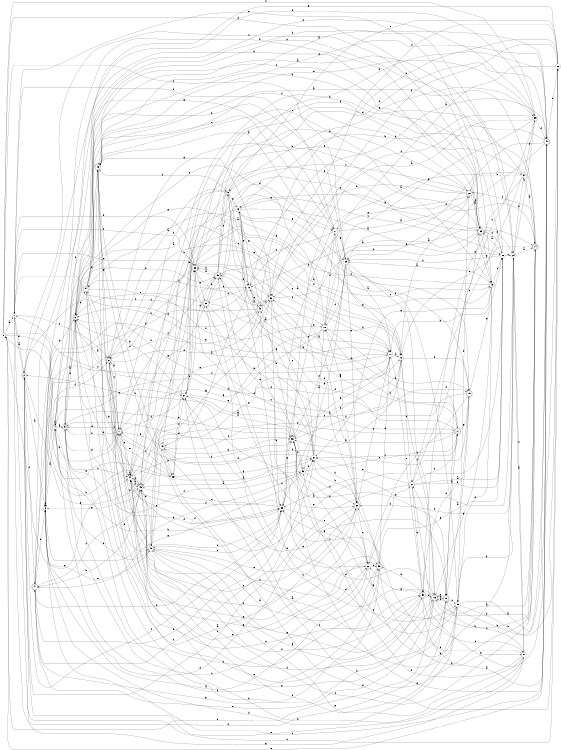 digraph n45_9 {
__start0 [label="" shape="none"];

rankdir=LR;
size="8,5";

s0 [style="filled", color="black", fillcolor="white" shape="circle", label="0"];
s1 [style="filled", color="black", fillcolor="white" shape="circle", label="1"];
s2 [style="rounded,filled", color="black", fillcolor="white" shape="doublecircle", label="2"];
s3 [style="filled", color="black", fillcolor="white" shape="circle", label="3"];
s4 [style="filled", color="black", fillcolor="white" shape="circle", label="4"];
s5 [style="rounded,filled", color="black", fillcolor="white" shape="doublecircle", label="5"];
s6 [style="rounded,filled", color="black", fillcolor="white" shape="doublecircle", label="6"];
s7 [style="rounded,filled", color="black", fillcolor="white" shape="doublecircle", label="7"];
s8 [style="rounded,filled", color="black", fillcolor="white" shape="doublecircle", label="8"];
s9 [style="filled", color="black", fillcolor="white" shape="circle", label="9"];
s10 [style="filled", color="black", fillcolor="white" shape="circle", label="10"];
s11 [style="filled", color="black", fillcolor="white" shape="circle", label="11"];
s12 [style="filled", color="black", fillcolor="white" shape="circle", label="12"];
s13 [style="rounded,filled", color="black", fillcolor="white" shape="doublecircle", label="13"];
s14 [style="rounded,filled", color="black", fillcolor="white" shape="doublecircle", label="14"];
s15 [style="rounded,filled", color="black", fillcolor="white" shape="doublecircle", label="15"];
s16 [style="rounded,filled", color="black", fillcolor="white" shape="doublecircle", label="16"];
s17 [style="rounded,filled", color="black", fillcolor="white" shape="doublecircle", label="17"];
s18 [style="filled", color="black", fillcolor="white" shape="circle", label="18"];
s19 [style="rounded,filled", color="black", fillcolor="white" shape="doublecircle", label="19"];
s20 [style="filled", color="black", fillcolor="white" shape="circle", label="20"];
s21 [style="filled", color="black", fillcolor="white" shape="circle", label="21"];
s22 [style="filled", color="black", fillcolor="white" shape="circle", label="22"];
s23 [style="rounded,filled", color="black", fillcolor="white" shape="doublecircle", label="23"];
s24 [style="filled", color="black", fillcolor="white" shape="circle", label="24"];
s25 [style="filled", color="black", fillcolor="white" shape="circle", label="25"];
s26 [style="filled", color="black", fillcolor="white" shape="circle", label="26"];
s27 [style="filled", color="black", fillcolor="white" shape="circle", label="27"];
s28 [style="rounded,filled", color="black", fillcolor="white" shape="doublecircle", label="28"];
s29 [style="filled", color="black", fillcolor="white" shape="circle", label="29"];
s30 [style="rounded,filled", color="black", fillcolor="white" shape="doublecircle", label="30"];
s31 [style="filled", color="black", fillcolor="white" shape="circle", label="31"];
s32 [style="filled", color="black", fillcolor="white" shape="circle", label="32"];
s33 [style="filled", color="black", fillcolor="white" shape="circle", label="33"];
s34 [style="filled", color="black", fillcolor="white" shape="circle", label="34"];
s35 [style="filled", color="black", fillcolor="white" shape="circle", label="35"];
s36 [style="filled", color="black", fillcolor="white" shape="circle", label="36"];
s37 [style="filled", color="black", fillcolor="white" shape="circle", label="37"];
s38 [style="filled", color="black", fillcolor="white" shape="circle", label="38"];
s39 [style="rounded,filled", color="black", fillcolor="white" shape="doublecircle", label="39"];
s40 [style="rounded,filled", color="black", fillcolor="white" shape="doublecircle", label="40"];
s41 [style="rounded,filled", color="black", fillcolor="white" shape="doublecircle", label="41"];
s42 [style="rounded,filled", color="black", fillcolor="white" shape="doublecircle", label="42"];
s43 [style="filled", color="black", fillcolor="white" shape="circle", label="43"];
s44 [style="filled", color="black", fillcolor="white" shape="circle", label="44"];
s45 [style="filled", color="black", fillcolor="white" shape="circle", label="45"];
s46 [style="filled", color="black", fillcolor="white" shape="circle", label="46"];
s47 [style="rounded,filled", color="black", fillcolor="white" shape="doublecircle", label="47"];
s48 [style="filled", color="black", fillcolor="white" shape="circle", label="48"];
s49 [style="rounded,filled", color="black", fillcolor="white" shape="doublecircle", label="49"];
s50 [style="rounded,filled", color="black", fillcolor="white" shape="doublecircle", label="50"];
s51 [style="filled", color="black", fillcolor="white" shape="circle", label="51"];
s52 [style="filled", color="black", fillcolor="white" shape="circle", label="52"];
s53 [style="rounded,filled", color="black", fillcolor="white" shape="doublecircle", label="53"];
s54 [style="rounded,filled", color="black", fillcolor="white" shape="doublecircle", label="54"];
s55 [style="filled", color="black", fillcolor="white" shape="circle", label="55"];
s0 -> s1 [label="a"];
s0 -> s7 [label="b"];
s0 -> s29 [label="c"];
s0 -> s23 [label="d"];
s0 -> s44 [label="e"];
s0 -> s35 [label="f"];
s0 -> s55 [label="g"];
s1 -> s2 [label="a"];
s1 -> s38 [label="b"];
s1 -> s8 [label="c"];
s1 -> s16 [label="d"];
s1 -> s46 [label="e"];
s1 -> s38 [label="f"];
s1 -> s51 [label="g"];
s2 -> s3 [label="a"];
s2 -> s46 [label="b"];
s2 -> s33 [label="c"];
s2 -> s1 [label="d"];
s2 -> s45 [label="e"];
s2 -> s47 [label="f"];
s2 -> s11 [label="g"];
s3 -> s4 [label="a"];
s3 -> s23 [label="b"];
s3 -> s41 [label="c"];
s3 -> s6 [label="d"];
s3 -> s48 [label="e"];
s3 -> s8 [label="f"];
s3 -> s3 [label="g"];
s4 -> s5 [label="a"];
s4 -> s4 [label="b"];
s4 -> s20 [label="c"];
s4 -> s12 [label="d"];
s4 -> s13 [label="e"];
s4 -> s53 [label="f"];
s4 -> s37 [label="g"];
s5 -> s6 [label="a"];
s5 -> s53 [label="b"];
s5 -> s44 [label="c"];
s5 -> s7 [label="d"];
s5 -> s36 [label="e"];
s5 -> s52 [label="f"];
s5 -> s32 [label="g"];
s6 -> s7 [label="a"];
s6 -> s40 [label="b"];
s6 -> s54 [label="c"];
s6 -> s35 [label="d"];
s6 -> s5 [label="e"];
s6 -> s24 [label="f"];
s6 -> s45 [label="g"];
s7 -> s8 [label="a"];
s7 -> s44 [label="b"];
s7 -> s40 [label="c"];
s7 -> s37 [label="d"];
s7 -> s5 [label="e"];
s7 -> s5 [label="f"];
s7 -> s20 [label="g"];
s8 -> s9 [label="a"];
s8 -> s38 [label="b"];
s8 -> s7 [label="c"];
s8 -> s50 [label="d"];
s8 -> s42 [label="e"];
s8 -> s33 [label="f"];
s8 -> s53 [label="g"];
s9 -> s10 [label="a"];
s9 -> s48 [label="b"];
s9 -> s10 [label="c"];
s9 -> s7 [label="d"];
s9 -> s43 [label="e"];
s9 -> s13 [label="f"];
s9 -> s35 [label="g"];
s10 -> s11 [label="a"];
s10 -> s49 [label="b"];
s10 -> s3 [label="c"];
s10 -> s39 [label="d"];
s10 -> s42 [label="e"];
s10 -> s41 [label="f"];
s10 -> s17 [label="g"];
s11 -> s12 [label="a"];
s11 -> s30 [label="b"];
s11 -> s47 [label="c"];
s11 -> s48 [label="d"];
s11 -> s50 [label="e"];
s11 -> s38 [label="f"];
s11 -> s40 [label="g"];
s12 -> s13 [label="a"];
s12 -> s19 [label="b"];
s12 -> s21 [label="c"];
s12 -> s33 [label="d"];
s12 -> s8 [label="e"];
s12 -> s36 [label="f"];
s12 -> s36 [label="g"];
s13 -> s14 [label="a"];
s13 -> s55 [label="b"];
s13 -> s44 [label="c"];
s13 -> s41 [label="d"];
s13 -> s46 [label="e"];
s13 -> s48 [label="f"];
s13 -> s8 [label="g"];
s14 -> s15 [label="a"];
s14 -> s21 [label="b"];
s14 -> s45 [label="c"];
s14 -> s38 [label="d"];
s14 -> s12 [label="e"];
s14 -> s28 [label="f"];
s14 -> s43 [label="g"];
s15 -> s16 [label="a"];
s15 -> s5 [label="b"];
s15 -> s0 [label="c"];
s15 -> s14 [label="d"];
s15 -> s47 [label="e"];
s15 -> s12 [label="f"];
s15 -> s20 [label="g"];
s16 -> s17 [label="a"];
s16 -> s41 [label="b"];
s16 -> s25 [label="c"];
s16 -> s15 [label="d"];
s16 -> s15 [label="e"];
s16 -> s44 [label="f"];
s16 -> s7 [label="g"];
s17 -> s2 [label="a"];
s17 -> s18 [label="b"];
s17 -> s31 [label="c"];
s17 -> s9 [label="d"];
s17 -> s45 [label="e"];
s17 -> s40 [label="f"];
s17 -> s19 [label="g"];
s18 -> s14 [label="a"];
s18 -> s12 [label="b"];
s18 -> s4 [label="c"];
s18 -> s19 [label="d"];
s18 -> s44 [label="e"];
s18 -> s27 [label="f"];
s18 -> s7 [label="g"];
s19 -> s16 [label="a"];
s19 -> s20 [label="b"];
s19 -> s6 [label="c"];
s19 -> s50 [label="d"];
s19 -> s22 [label="e"];
s19 -> s7 [label="f"];
s19 -> s54 [label="g"];
s20 -> s3 [label="a"];
s20 -> s21 [label="b"];
s20 -> s53 [label="c"];
s20 -> s24 [label="d"];
s20 -> s39 [label="e"];
s20 -> s36 [label="f"];
s20 -> s33 [label="g"];
s21 -> s22 [label="a"];
s21 -> s22 [label="b"];
s21 -> s2 [label="c"];
s21 -> s23 [label="d"];
s21 -> s31 [label="e"];
s21 -> s17 [label="f"];
s21 -> s50 [label="g"];
s22 -> s23 [label="a"];
s22 -> s6 [label="b"];
s22 -> s24 [label="c"];
s22 -> s23 [label="d"];
s22 -> s44 [label="e"];
s22 -> s29 [label="f"];
s22 -> s53 [label="g"];
s23 -> s10 [label="a"];
s23 -> s8 [label="b"];
s23 -> s2 [label="c"];
s23 -> s24 [label="d"];
s23 -> s55 [label="e"];
s23 -> s6 [label="f"];
s23 -> s46 [label="g"];
s24 -> s14 [label="a"];
s24 -> s25 [label="b"];
s24 -> s35 [label="c"];
s24 -> s30 [label="d"];
s24 -> s33 [label="e"];
s24 -> s51 [label="f"];
s24 -> s34 [label="g"];
s25 -> s26 [label="a"];
s25 -> s26 [label="b"];
s25 -> s37 [label="c"];
s25 -> s3 [label="d"];
s25 -> s44 [label="e"];
s25 -> s28 [label="f"];
s25 -> s36 [label="g"];
s26 -> s27 [label="a"];
s26 -> s42 [label="b"];
s26 -> s2 [label="c"];
s26 -> s32 [label="d"];
s26 -> s9 [label="e"];
s26 -> s32 [label="f"];
s26 -> s5 [label="g"];
s27 -> s28 [label="a"];
s27 -> s40 [label="b"];
s27 -> s33 [label="c"];
s27 -> s1 [label="d"];
s27 -> s29 [label="e"];
s27 -> s25 [label="f"];
s27 -> s11 [label="g"];
s28 -> s23 [label="a"];
s28 -> s10 [label="b"];
s28 -> s9 [label="c"];
s28 -> s29 [label="d"];
s28 -> s37 [label="e"];
s28 -> s13 [label="f"];
s28 -> s32 [label="g"];
s29 -> s11 [label="a"];
s29 -> s6 [label="b"];
s29 -> s15 [label="c"];
s29 -> s18 [label="d"];
s29 -> s30 [label="e"];
s29 -> s36 [label="f"];
s29 -> s52 [label="g"];
s30 -> s6 [label="a"];
s30 -> s31 [label="b"];
s30 -> s20 [label="c"];
s30 -> s3 [label="d"];
s30 -> s44 [label="e"];
s30 -> s44 [label="f"];
s30 -> s18 [label="g"];
s31 -> s18 [label="a"];
s31 -> s30 [label="b"];
s31 -> s32 [label="c"];
s31 -> s49 [label="d"];
s31 -> s38 [label="e"];
s31 -> s38 [label="f"];
s31 -> s43 [label="g"];
s32 -> s6 [label="a"];
s32 -> s33 [label="b"];
s32 -> s45 [label="c"];
s32 -> s23 [label="d"];
s32 -> s30 [label="e"];
s32 -> s54 [label="f"];
s32 -> s13 [label="g"];
s33 -> s34 [label="a"];
s33 -> s4 [label="b"];
s33 -> s20 [label="c"];
s33 -> s44 [label="d"];
s33 -> s40 [label="e"];
s33 -> s48 [label="f"];
s33 -> s36 [label="g"];
s34 -> s14 [label="a"];
s34 -> s28 [label="b"];
s34 -> s21 [label="c"];
s34 -> s35 [label="d"];
s34 -> s45 [label="e"];
s34 -> s49 [label="f"];
s34 -> s50 [label="g"];
s35 -> s36 [label="a"];
s35 -> s43 [label="b"];
s35 -> s16 [label="c"];
s35 -> s41 [label="d"];
s35 -> s13 [label="e"];
s35 -> s4 [label="f"];
s35 -> s18 [label="g"];
s36 -> s37 [label="a"];
s36 -> s42 [label="b"];
s36 -> s52 [label="c"];
s36 -> s5 [label="d"];
s36 -> s11 [label="e"];
s36 -> s25 [label="f"];
s36 -> s41 [label="g"];
s37 -> s16 [label="a"];
s37 -> s14 [label="b"];
s37 -> s19 [label="c"];
s37 -> s27 [label="d"];
s37 -> s38 [label="e"];
s37 -> s1 [label="f"];
s37 -> s6 [label="g"];
s38 -> s12 [label="a"];
s38 -> s28 [label="b"];
s38 -> s11 [label="c"];
s38 -> s10 [label="d"];
s38 -> s1 [label="e"];
s38 -> s8 [label="f"];
s38 -> s39 [label="g"];
s39 -> s18 [label="a"];
s39 -> s17 [label="b"];
s39 -> s23 [label="c"];
s39 -> s30 [label="d"];
s39 -> s6 [label="e"];
s39 -> s40 [label="f"];
s39 -> s27 [label="g"];
s40 -> s38 [label="a"];
s40 -> s41 [label="b"];
s40 -> s9 [label="c"];
s40 -> s32 [label="d"];
s40 -> s41 [label="e"];
s40 -> s38 [label="f"];
s40 -> s37 [label="g"];
s41 -> s13 [label="a"];
s41 -> s26 [label="b"];
s41 -> s12 [label="c"];
s41 -> s29 [label="d"];
s41 -> s0 [label="e"];
s41 -> s42 [label="f"];
s41 -> s21 [label="g"];
s42 -> s10 [label="a"];
s42 -> s3 [label="b"];
s42 -> s1 [label="c"];
s42 -> s15 [label="d"];
s42 -> s6 [label="e"];
s42 -> s32 [label="f"];
s42 -> s43 [label="g"];
s43 -> s22 [label="a"];
s43 -> s44 [label="b"];
s43 -> s22 [label="c"];
s43 -> s25 [label="d"];
s43 -> s29 [label="e"];
s43 -> s19 [label="f"];
s43 -> s10 [label="g"];
s44 -> s45 [label="a"];
s44 -> s6 [label="b"];
s44 -> s44 [label="c"];
s44 -> s45 [label="d"];
s44 -> s32 [label="e"];
s44 -> s36 [label="f"];
s44 -> s39 [label="g"];
s45 -> s46 [label="a"];
s45 -> s47 [label="b"];
s45 -> s33 [label="c"];
s45 -> s44 [label="d"];
s45 -> s48 [label="e"];
s45 -> s46 [label="f"];
s45 -> s3 [label="g"];
s46 -> s29 [label="a"];
s46 -> s11 [label="b"];
s46 -> s22 [label="c"];
s46 -> s25 [label="d"];
s46 -> s31 [label="e"];
s46 -> s44 [label="f"];
s46 -> s15 [label="g"];
s47 -> s11 [label="a"];
s47 -> s3 [label="b"];
s47 -> s31 [label="c"];
s47 -> s33 [label="d"];
s47 -> s31 [label="e"];
s47 -> s45 [label="f"];
s47 -> s27 [label="g"];
s48 -> s15 [label="a"];
s48 -> s4 [label="b"];
s48 -> s49 [label="c"];
s48 -> s33 [label="d"];
s48 -> s30 [label="e"];
s48 -> s20 [label="f"];
s48 -> s8 [label="g"];
s49 -> s50 [label="a"];
s49 -> s55 [label="b"];
s49 -> s36 [label="c"];
s49 -> s7 [label="d"];
s49 -> s36 [label="e"];
s49 -> s13 [label="f"];
s49 -> s16 [label="g"];
s50 -> s41 [label="a"];
s50 -> s37 [label="b"];
s50 -> s51 [label="c"];
s50 -> s15 [label="d"];
s50 -> s53 [label="e"];
s50 -> s45 [label="f"];
s50 -> s48 [label="g"];
s51 -> s24 [label="a"];
s51 -> s6 [label="b"];
s51 -> s16 [label="c"];
s51 -> s30 [label="d"];
s51 -> s2 [label="e"];
s51 -> s52 [label="f"];
s51 -> s48 [label="g"];
s52 -> s45 [label="a"];
s52 -> s31 [label="b"];
s52 -> s17 [label="c"];
s52 -> s3 [label="d"];
s52 -> s40 [label="e"];
s52 -> s30 [label="f"];
s52 -> s47 [label="g"];
s53 -> s45 [label="a"];
s53 -> s51 [label="b"];
s53 -> s33 [label="c"];
s53 -> s11 [label="d"];
s53 -> s54 [label="e"];
s53 -> s32 [label="f"];
s53 -> s47 [label="g"];
s54 -> s24 [label="a"];
s54 -> s22 [label="b"];
s54 -> s27 [label="c"];
s54 -> s33 [label="d"];
s54 -> s50 [label="e"];
s54 -> s18 [label="f"];
s54 -> s13 [label="g"];
s55 -> s31 [label="a"];
s55 -> s0 [label="b"];
s55 -> s7 [label="c"];
s55 -> s26 [label="d"];
s55 -> s54 [label="e"];
s55 -> s37 [label="f"];
s55 -> s31 [label="g"];

}